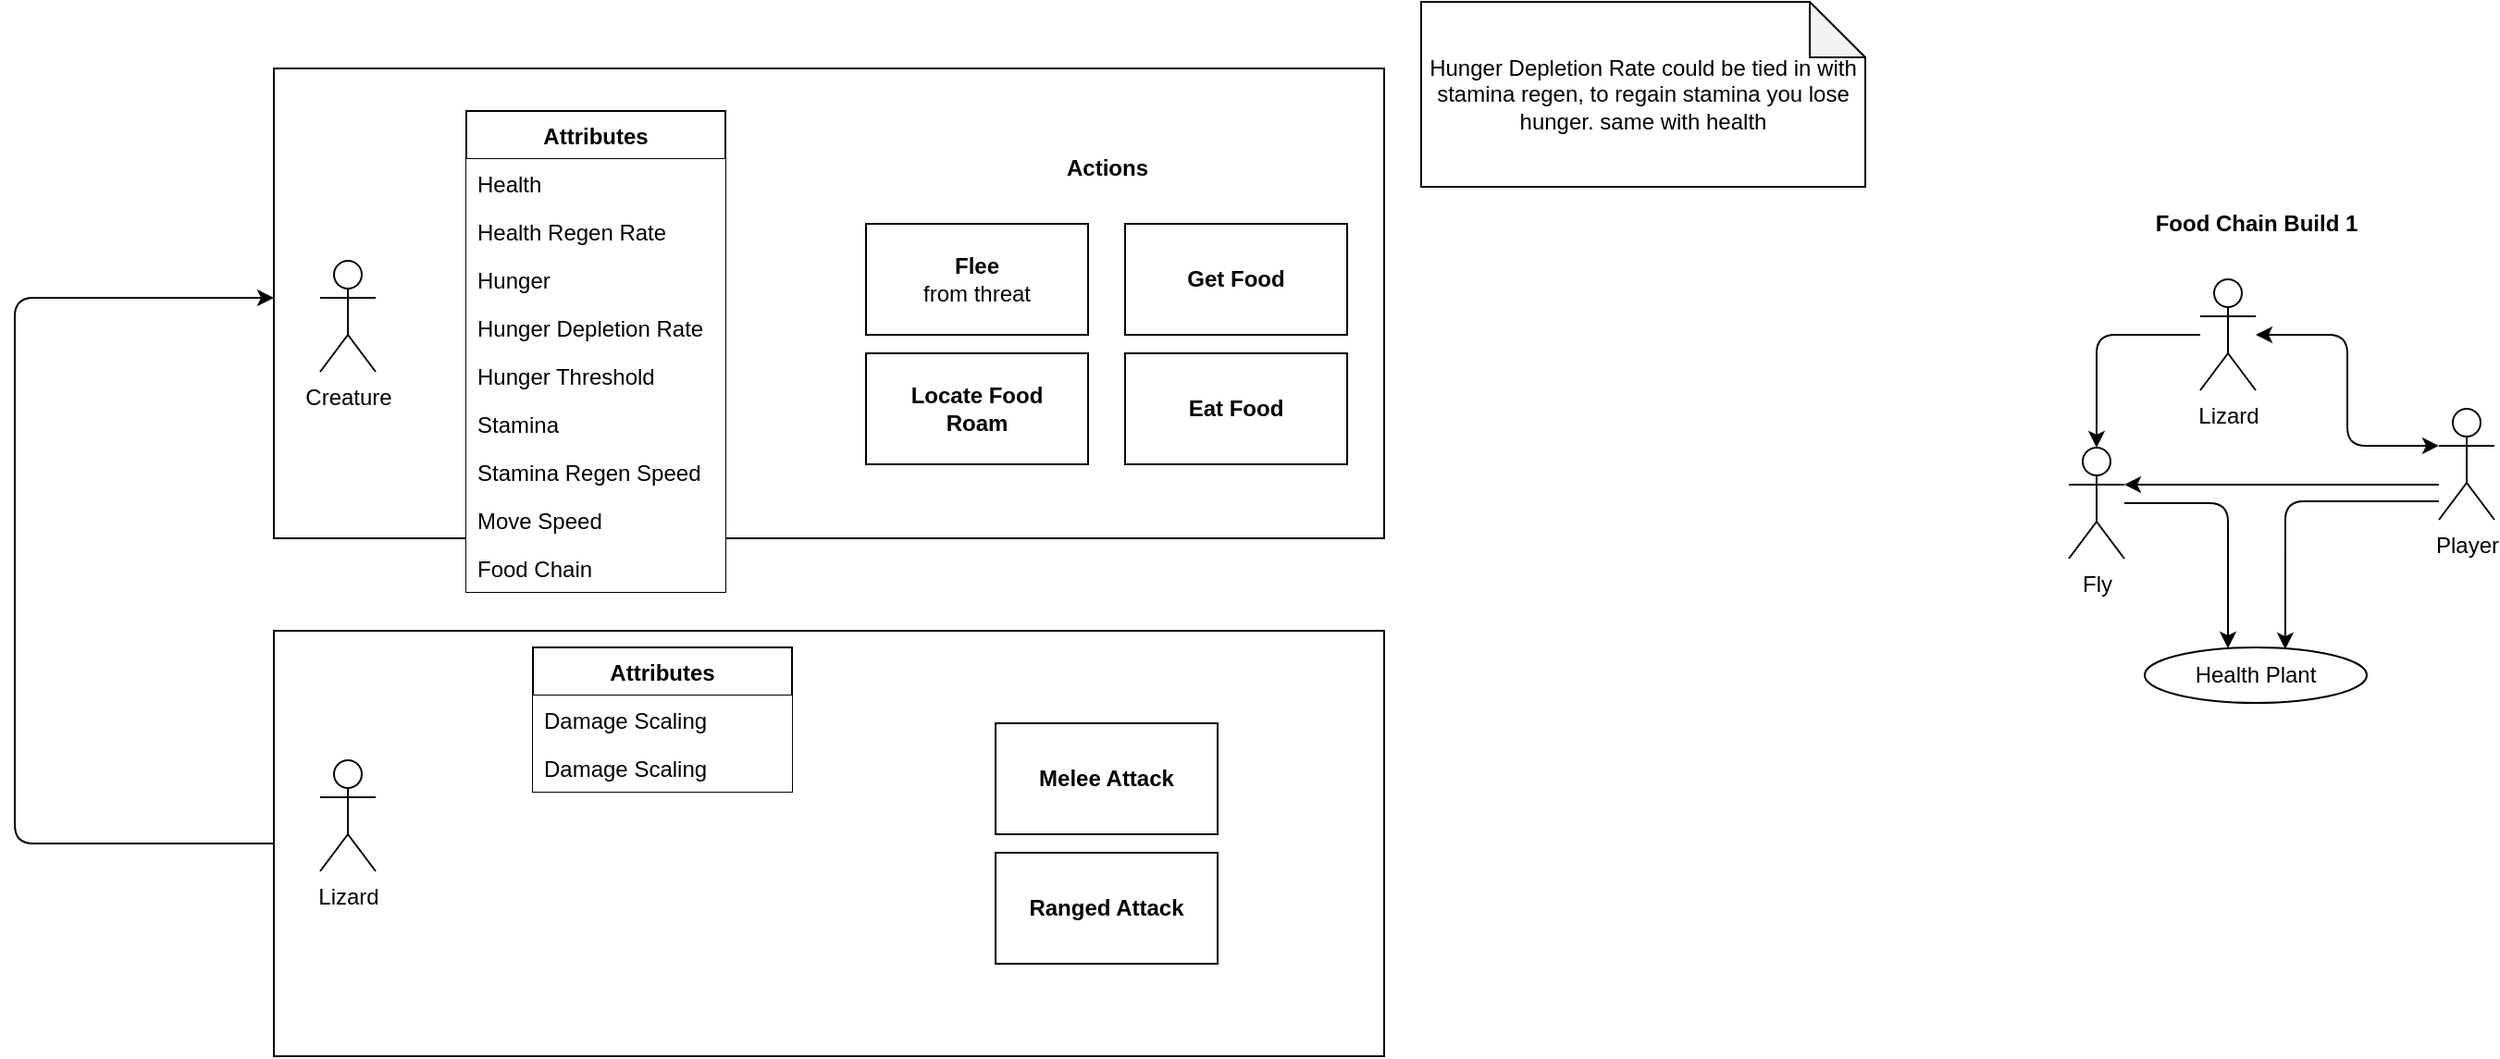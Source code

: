 <mxfile version="14.4.2" type="github">
  <diagram id="sP1BEkB5rZuLdxHkqu5_" name="Page-1">
    <mxGraphModel dx="1426" dy="1977" grid="1" gridSize="10" guides="1" tooltips="1" connect="1" arrows="1" fold="1" page="1" pageScale="1" pageWidth="827" pageHeight="1169" math="0" shadow="0">
      <root>
        <mxCell id="0" />
        <mxCell id="1" parent="0" />
        <mxCell id="eLbIoZme7NKjvp2zswM4-26" value="" style="rounded=0;whiteSpace=wrap;html=1;fillColor=#ffffff;" vertex="1" parent="1">
          <mxGeometry x="170" y="290" width="600" height="230" as="geometry" />
        </mxCell>
        <mxCell id="eLbIoZme7NKjvp2zswM4-25" value="" style="rounded=0;whiteSpace=wrap;html=1;fillColor=#ffffff;" vertex="1" parent="1">
          <mxGeometry x="170" y="-14" width="600" height="254" as="geometry" />
        </mxCell>
        <mxCell id="eLbIoZme7NKjvp2zswM4-2" value="&lt;div&gt;Creature&lt;/div&gt;" style="shape=umlActor;verticalLabelPosition=bottom;verticalAlign=top;html=1;outlineConnect=0;" vertex="1" parent="1">
          <mxGeometry x="195" y="90" width="30" height="60" as="geometry" />
        </mxCell>
        <mxCell id="eLbIoZme7NKjvp2zswM4-3" value="&lt;div&gt;&lt;b&gt;Flee&lt;/b&gt;&lt;br&gt;&lt;/div&gt;&lt;div&gt;from threat&lt;br&gt;&lt;/div&gt;" style="rounded=0;whiteSpace=wrap;html=1;" vertex="1" parent="1">
          <mxGeometry x="490" y="70" width="120" height="60" as="geometry" />
        </mxCell>
        <mxCell id="eLbIoZme7NKjvp2zswM4-5" value="&lt;div&gt;&lt;b&gt;Locate Food&lt;/b&gt;&lt;/div&gt;&lt;div&gt;&lt;b&gt;Roam&lt;br&gt;&lt;/b&gt;&lt;/div&gt;" style="whiteSpace=wrap;html=1;" vertex="1" parent="1">
          <mxGeometry x="490" y="140" width="120" height="60" as="geometry" />
        </mxCell>
        <mxCell id="eLbIoZme7NKjvp2zswM4-6" value="&lt;b&gt;Eat Food&lt;br&gt;&lt;/b&gt;" style="whiteSpace=wrap;html=1;" vertex="1" parent="1">
          <mxGeometry x="630" y="140" width="120" height="60" as="geometry" />
        </mxCell>
        <mxCell id="eLbIoZme7NKjvp2zswM4-8" value="&lt;div&gt;&lt;b&gt;Get Food&lt;/b&gt;&lt;/div&gt;" style="whiteSpace=wrap;html=1;" vertex="1" parent="1">
          <mxGeometry x="630" y="70" width="120" height="60" as="geometry" />
        </mxCell>
        <mxCell id="eLbIoZme7NKjvp2zswM4-24" style="edgeStyle=orthogonalEdgeStyle;rounded=1;orthogonalLoop=1;jettySize=auto;html=1;exitX=0;exitY=0.5;exitDx=0;exitDy=0;" edge="1" parent="1" source="eLbIoZme7NKjvp2zswM4-26">
          <mxGeometry relative="1" as="geometry">
            <mxPoint x="170" y="110" as="targetPoint" />
            <Array as="points">
              <mxPoint x="30" y="405" />
              <mxPoint x="30" y="110" />
            </Array>
          </mxGeometry>
        </mxCell>
        <mxCell id="eLbIoZme7NKjvp2zswM4-10" value="&lt;div&gt;Lizard&lt;/div&gt;" style="shape=umlActor;verticalLabelPosition=bottom;verticalAlign=top;html=1;outlineConnect=0;" vertex="1" parent="1">
          <mxGeometry x="195" y="360" width="30" height="60" as="geometry" />
        </mxCell>
        <mxCell id="eLbIoZme7NKjvp2zswM4-11" value="&lt;b&gt;Melee Attack&lt;/b&gt;" style="whiteSpace=wrap;html=1;" vertex="1" parent="1">
          <mxGeometry x="560" y="340" width="120" height="60" as="geometry" />
        </mxCell>
        <mxCell id="eLbIoZme7NKjvp2zswM4-12" value="&lt;b&gt;Ranged Attack&lt;/b&gt;" style="whiteSpace=wrap;html=1;" vertex="1" parent="1">
          <mxGeometry x="560" y="410" width="120" height="60" as="geometry" />
        </mxCell>
        <mxCell id="eLbIoZme7NKjvp2zswM4-14" value="Attributes" style="swimlane;fontStyle=1;childLayout=stackLayout;horizontal=1;startSize=26;horizontalStack=0;resizeParent=1;resizeParentMax=0;resizeLast=0;collapsible=1;marginBottom=0;" vertex="1" parent="1">
          <mxGeometry x="274" y="9" width="140" height="260" as="geometry" />
        </mxCell>
        <mxCell id="eLbIoZme7NKjvp2zswM4-17" value="Health" style="text;strokeColor=none;align=left;verticalAlign=top;spacingLeft=4;spacingRight=4;overflow=hidden;rotatable=0;points=[[0,0.5],[1,0.5]];portConstraint=eastwest;fillColor=#ffffff;" vertex="1" parent="eLbIoZme7NKjvp2zswM4-14">
          <mxGeometry y="26" width="140" height="26" as="geometry" />
        </mxCell>
        <mxCell id="eLbIoZme7NKjvp2zswM4-18" value="Health Regen Rate" style="text;strokeColor=none;align=left;verticalAlign=top;spacingLeft=4;spacingRight=4;overflow=hidden;rotatable=0;points=[[0,0.5],[1,0.5]];portConstraint=eastwest;fillColor=#ffffff;" vertex="1" parent="eLbIoZme7NKjvp2zswM4-14">
          <mxGeometry y="52" width="140" height="26" as="geometry" />
        </mxCell>
        <mxCell id="eLbIoZme7NKjvp2zswM4-15" value="Hunger" style="text;strokeColor=none;align=left;verticalAlign=top;spacingLeft=4;spacingRight=4;overflow=hidden;rotatable=0;points=[[0,0.5],[1,0.5]];portConstraint=eastwest;fillColor=#ffffff;" vertex="1" parent="eLbIoZme7NKjvp2zswM4-14">
          <mxGeometry y="78" width="140" height="26" as="geometry" />
        </mxCell>
        <mxCell id="eLbIoZme7NKjvp2zswM4-64" value="Hunger Depletion Rate" style="text;strokeColor=none;align=left;verticalAlign=top;spacingLeft=4;spacingRight=4;overflow=hidden;rotatable=0;points=[[0,0.5],[1,0.5]];portConstraint=eastwest;fillColor=#ffffff;" vertex="1" parent="eLbIoZme7NKjvp2zswM4-14">
          <mxGeometry y="104" width="140" height="26" as="geometry" />
        </mxCell>
        <mxCell id="eLbIoZme7NKjvp2zswM4-16" value="Hunger Threshold" style="text;strokeColor=none;align=left;verticalAlign=top;spacingLeft=4;spacingRight=4;overflow=hidden;rotatable=0;points=[[0,0.5],[1,0.5]];portConstraint=eastwest;fillColor=#ffffff;" vertex="1" parent="eLbIoZme7NKjvp2zswM4-14">
          <mxGeometry y="130" width="140" height="26" as="geometry" />
        </mxCell>
        <mxCell id="eLbIoZme7NKjvp2zswM4-19" value="Stamina" style="text;strokeColor=none;align=left;verticalAlign=top;spacingLeft=4;spacingRight=4;overflow=hidden;rotatable=0;points=[[0,0.5],[1,0.5]];portConstraint=eastwest;fillColor=#ffffff;" vertex="1" parent="eLbIoZme7NKjvp2zswM4-14">
          <mxGeometry y="156" width="140" height="26" as="geometry" />
        </mxCell>
        <mxCell id="eLbIoZme7NKjvp2zswM4-60" value="Stamina Regen Speed" style="text;strokeColor=none;align=left;verticalAlign=top;spacingLeft=4;spacingRight=4;overflow=hidden;rotatable=0;points=[[0,0.5],[1,0.5]];portConstraint=eastwest;fillColor=#ffffff;" vertex="1" parent="eLbIoZme7NKjvp2zswM4-14">
          <mxGeometry y="182" width="140" height="26" as="geometry" />
        </mxCell>
        <mxCell id="eLbIoZme7NKjvp2zswM4-63" value="Move Speed" style="text;strokeColor=none;align=left;verticalAlign=top;spacingLeft=4;spacingRight=4;overflow=hidden;rotatable=0;points=[[0,0.5],[1,0.5]];portConstraint=eastwest;fillColor=#ffffff;" vertex="1" parent="eLbIoZme7NKjvp2zswM4-14">
          <mxGeometry y="208" width="140" height="26" as="geometry" />
        </mxCell>
        <mxCell id="eLbIoZme7NKjvp2zswM4-20" value="Food Chain" style="text;strokeColor=none;align=left;verticalAlign=top;spacingLeft=4;spacingRight=4;overflow=hidden;rotatable=0;points=[[0,0.5],[1,0.5]];portConstraint=eastwest;fillColor=#ffffff;" vertex="1" parent="eLbIoZme7NKjvp2zswM4-14">
          <mxGeometry y="234" width="140" height="26" as="geometry" />
        </mxCell>
        <mxCell id="eLbIoZme7NKjvp2zswM4-22" value="&lt;div&gt;Actions&lt;/div&gt;" style="text;html=1;align=center;verticalAlign=middle;resizable=0;points=[];autosize=1;fontStyle=1" vertex="1" parent="1">
          <mxGeometry x="590" y="30" width="60" height="20" as="geometry" />
        </mxCell>
        <mxCell id="eLbIoZme7NKjvp2zswM4-28" value="Attributes" style="swimlane;fontStyle=1;childLayout=stackLayout;horizontal=1;startSize=26;horizontalStack=0;resizeParent=1;resizeParentMax=0;resizeLast=0;collapsible=1;marginBottom=0;" vertex="1" parent="1">
          <mxGeometry x="310" y="299" width="140" height="78" as="geometry" />
        </mxCell>
        <mxCell id="eLbIoZme7NKjvp2zswM4-33" value="Damage Scaling" style="text;strokeColor=none;align=left;verticalAlign=top;spacingLeft=4;spacingRight=4;overflow=hidden;rotatable=0;points=[[0,0.5],[1,0.5]];portConstraint=eastwest;fillColor=#ffffff;" vertex="1" parent="eLbIoZme7NKjvp2zswM4-28">
          <mxGeometry y="26" width="140" height="26" as="geometry" />
        </mxCell>
        <mxCell id="eLbIoZme7NKjvp2zswM4-40" value="Damage Scaling" style="text;strokeColor=none;align=left;verticalAlign=top;spacingLeft=4;spacingRight=4;overflow=hidden;rotatable=0;points=[[0,0.5],[1,0.5]];portConstraint=eastwest;fillColor=#ffffff;" vertex="1" parent="eLbIoZme7NKjvp2zswM4-28">
          <mxGeometry y="52" width="140" height="26" as="geometry" />
        </mxCell>
        <mxCell id="eLbIoZme7NKjvp2zswM4-44" value="&lt;div&gt;Food Chain Build 1&lt;/div&gt;" style="text;html=1;strokeColor=none;fillColor=none;align=center;verticalAlign=middle;whiteSpace=wrap;rounded=0;fontStyle=1" vertex="1" parent="1">
          <mxGeometry x="1176.5" y="60" width="129" height="20" as="geometry" />
        </mxCell>
        <mxCell id="eLbIoZme7NKjvp2zswM4-50" style="edgeStyle=orthogonalEdgeStyle;rounded=1;orthogonalLoop=1;jettySize=auto;html=1;strokeColor=#000000;" edge="1" parent="1" source="eLbIoZme7NKjvp2zswM4-45" target="eLbIoZme7NKjvp2zswM4-46">
          <mxGeometry relative="1" as="geometry" />
        </mxCell>
        <mxCell id="eLbIoZme7NKjvp2zswM4-51" style="edgeStyle=orthogonalEdgeStyle;rounded=1;orthogonalLoop=1;jettySize=auto;html=1;entryX=0;entryY=0.333;entryDx=0;entryDy=0;entryPerimeter=0;strokeColor=#000000;startArrow=classic;startFill=1;" edge="1" parent="1" source="eLbIoZme7NKjvp2zswM4-45" target="eLbIoZme7NKjvp2zswM4-49">
          <mxGeometry relative="1" as="geometry" />
        </mxCell>
        <mxCell id="eLbIoZme7NKjvp2zswM4-45" value="&lt;div&gt;Lizard&lt;/div&gt;" style="shape=umlActor;verticalLabelPosition=bottom;verticalAlign=top;html=1;outlineConnect=0;" vertex="1" parent="1">
          <mxGeometry x="1211" y="100" width="30" height="60" as="geometry" />
        </mxCell>
        <mxCell id="eLbIoZme7NKjvp2zswM4-55" style="edgeStyle=orthogonalEdgeStyle;rounded=1;orthogonalLoop=1;jettySize=auto;html=1;startArrow=none;startFill=0;strokeColor=#000000;" edge="1" parent="1" source="eLbIoZme7NKjvp2zswM4-46" target="eLbIoZme7NKjvp2zswM4-58">
          <mxGeometry relative="1" as="geometry">
            <mxPoint x="1226" y="280" as="targetPoint" />
            <Array as="points">
              <mxPoint x="1226" y="221" />
            </Array>
          </mxGeometry>
        </mxCell>
        <mxCell id="eLbIoZme7NKjvp2zswM4-46" value="&lt;div&gt;Fly&lt;/div&gt;" style="shape=umlActor;verticalLabelPosition=bottom;verticalAlign=top;html=1;outlineConnect=0;" vertex="1" parent="1">
          <mxGeometry x="1140" y="191" width="30" height="60" as="geometry" />
        </mxCell>
        <mxCell id="eLbIoZme7NKjvp2zswM4-57" style="edgeStyle=orthogonalEdgeStyle;rounded=1;orthogonalLoop=1;jettySize=auto;html=1;entryX=0.633;entryY=0.033;entryDx=0;entryDy=0;entryPerimeter=0;startArrow=none;startFill=0;strokeColor=#000000;" edge="1" parent="1" source="eLbIoZme7NKjvp2zswM4-49" target="eLbIoZme7NKjvp2zswM4-58">
          <mxGeometry relative="1" as="geometry">
            <mxPoint x="1256" y="280" as="targetPoint" />
            <Array as="points">
              <mxPoint x="1257" y="220" />
            </Array>
          </mxGeometry>
        </mxCell>
        <mxCell id="eLbIoZme7NKjvp2zswM4-59" style="edgeStyle=orthogonalEdgeStyle;rounded=1;orthogonalLoop=1;jettySize=auto;html=1;entryX=1;entryY=0.333;entryDx=0;entryDy=0;entryPerimeter=0;startArrow=none;startFill=0;strokeColor=#000000;" edge="1" parent="1" source="eLbIoZme7NKjvp2zswM4-49" target="eLbIoZme7NKjvp2zswM4-46">
          <mxGeometry relative="1" as="geometry">
            <Array as="points">
              <mxPoint x="1290" y="211" />
              <mxPoint x="1290" y="211" />
            </Array>
          </mxGeometry>
        </mxCell>
        <mxCell id="eLbIoZme7NKjvp2zswM4-49" value="&lt;div&gt;Player&lt;/div&gt;" style="shape=umlActor;verticalLabelPosition=bottom;verticalAlign=top;html=1;outlineConnect=0;" vertex="1" parent="1">
          <mxGeometry x="1340" y="170" width="30" height="60" as="geometry" />
        </mxCell>
        <mxCell id="eLbIoZme7NKjvp2zswM4-58" value="Health Plant" style="ellipse;whiteSpace=wrap;html=1;fillColor=#ffffff;" vertex="1" parent="1">
          <mxGeometry x="1181" y="299" width="120" height="30" as="geometry" />
        </mxCell>
        <mxCell id="eLbIoZme7NKjvp2zswM4-65" value="Hunger Depletion Rate could be tied in with stamina regen, to regain stamina you lose hunger. same with health" style="shape=note;whiteSpace=wrap;html=1;backgroundOutline=1;darkOpacity=0.05;fillColor=#ffffff;" vertex="1" parent="1">
          <mxGeometry x="790" y="-50" width="240" height="100" as="geometry" />
        </mxCell>
      </root>
    </mxGraphModel>
  </diagram>
</mxfile>
